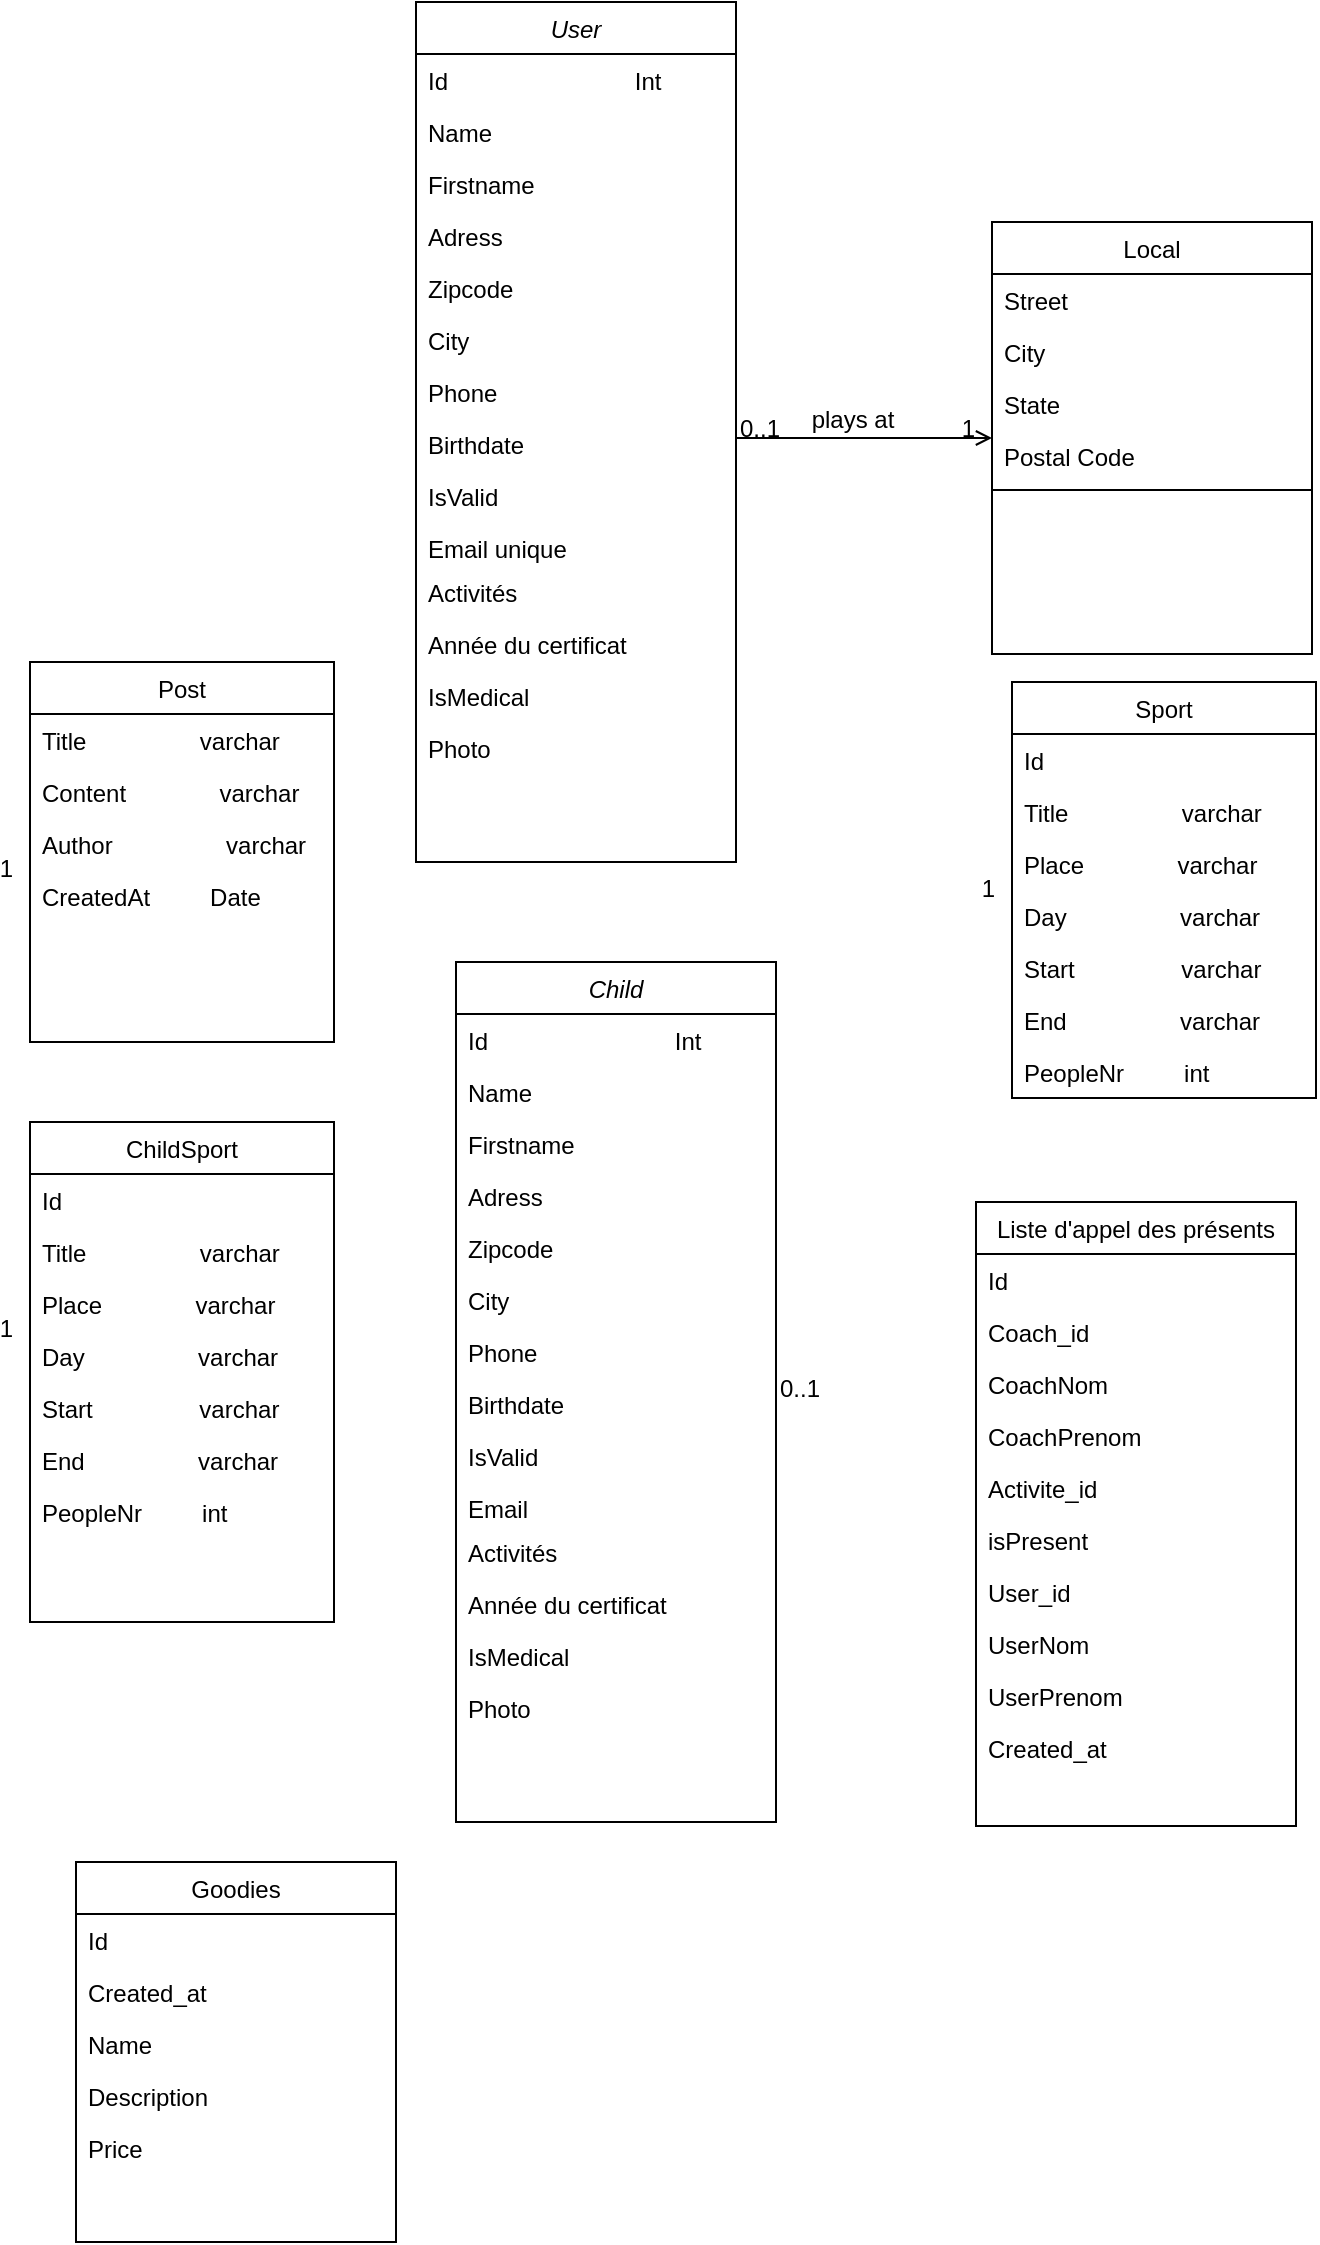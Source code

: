 <mxfile version="20.2.7" type="github">
  <diagram id="C5RBs43oDa-KdzZeNtuy" name="Page-1">
    <mxGraphModel dx="794" dy="481" grid="1" gridSize="10" guides="1" tooltips="1" connect="1" arrows="1" fold="1" page="1" pageScale="1" pageWidth="827" pageHeight="1169" math="0" shadow="0">
      <root>
        <mxCell id="WIyWlLk6GJQsqaUBKTNV-0" />
        <mxCell id="WIyWlLk6GJQsqaUBKTNV-1" parent="WIyWlLk6GJQsqaUBKTNV-0" />
        <mxCell id="zkfFHV4jXpPFQw0GAbJ--0" value="User" style="swimlane;fontStyle=2;align=center;verticalAlign=top;childLayout=stackLayout;horizontal=1;startSize=26;horizontalStack=0;resizeParent=1;resizeLast=0;collapsible=1;marginBottom=0;rounded=0;shadow=0;strokeWidth=1;" parent="WIyWlLk6GJQsqaUBKTNV-1" vertex="1">
          <mxGeometry x="220" y="10" width="160" height="430" as="geometry">
            <mxRectangle x="230" y="140" width="160" height="26" as="alternateBounds" />
          </mxGeometry>
        </mxCell>
        <mxCell id="icq_xwEPptrEV_ar8NGp-22" value="Id                            Int" style="text;align=left;verticalAlign=top;spacingLeft=4;spacingRight=4;overflow=hidden;rotatable=0;points=[[0,0.5],[1,0.5]];portConstraint=eastwest;" parent="zkfFHV4jXpPFQw0GAbJ--0" vertex="1">
          <mxGeometry y="26" width="160" height="26" as="geometry" />
        </mxCell>
        <mxCell id="zkfFHV4jXpPFQw0GAbJ--1" value="Name" style="text;align=left;verticalAlign=top;spacingLeft=4;spacingRight=4;overflow=hidden;rotatable=0;points=[[0,0.5],[1,0.5]];portConstraint=eastwest;" parent="zkfFHV4jXpPFQw0GAbJ--0" vertex="1">
          <mxGeometry y="52" width="160" height="26" as="geometry" />
        </mxCell>
        <mxCell id="zkfFHV4jXpPFQw0GAbJ--3" value="Firstname" style="text;align=left;verticalAlign=top;spacingLeft=4;spacingRight=4;overflow=hidden;rotatable=0;points=[[0,0.5],[1,0.5]];portConstraint=eastwest;rounded=0;shadow=0;html=0;" parent="zkfFHV4jXpPFQw0GAbJ--0" vertex="1">
          <mxGeometry y="78" width="160" height="26" as="geometry" />
        </mxCell>
        <mxCell id="HRObiIdfNu_M4nbcWI03-1" value="Adress" style="text;align=left;verticalAlign=top;spacingLeft=4;spacingRight=4;overflow=hidden;rotatable=0;points=[[0,0.5],[1,0.5]];portConstraint=eastwest;" parent="zkfFHV4jXpPFQw0GAbJ--0" vertex="1">
          <mxGeometry y="104" width="160" height="26" as="geometry" />
        </mxCell>
        <mxCell id="HRObiIdfNu_M4nbcWI03-2" value="Zipcode" style="text;align=left;verticalAlign=top;spacingLeft=4;spacingRight=4;overflow=hidden;rotatable=0;points=[[0,0.5],[1,0.5]];portConstraint=eastwest;" parent="zkfFHV4jXpPFQw0GAbJ--0" vertex="1">
          <mxGeometry y="130" width="160" height="26" as="geometry" />
        </mxCell>
        <mxCell id="HRObiIdfNu_M4nbcWI03-4" value="City" style="text;align=left;verticalAlign=top;spacingLeft=4;spacingRight=4;overflow=hidden;rotatable=0;points=[[0,0.5],[1,0.5]];portConstraint=eastwest;" parent="zkfFHV4jXpPFQw0GAbJ--0" vertex="1">
          <mxGeometry y="156" width="160" height="26" as="geometry" />
        </mxCell>
        <mxCell id="HRObiIdfNu_M4nbcWI03-7" value="Phone" style="text;align=left;verticalAlign=top;spacingLeft=4;spacingRight=4;overflow=hidden;rotatable=0;points=[[0,0.5],[1,0.5]];portConstraint=eastwest;" parent="zkfFHV4jXpPFQw0GAbJ--0" vertex="1">
          <mxGeometry y="182" width="160" height="26" as="geometry" />
        </mxCell>
        <mxCell id="HRObiIdfNu_M4nbcWI03-8" value="Birthdate" style="text;align=left;verticalAlign=top;spacingLeft=4;spacingRight=4;overflow=hidden;rotatable=0;points=[[0,0.5],[1,0.5]];portConstraint=eastwest;" parent="zkfFHV4jXpPFQw0GAbJ--0" vertex="1">
          <mxGeometry y="208" width="160" height="26" as="geometry" />
        </mxCell>
        <mxCell id="HRObiIdfNu_M4nbcWI03-11" value="IsValid" style="text;align=left;verticalAlign=top;spacingLeft=4;spacingRight=4;overflow=hidden;rotatable=0;points=[[0,0.5],[1,0.5]];portConstraint=eastwest;" parent="zkfFHV4jXpPFQw0GAbJ--0" vertex="1">
          <mxGeometry y="234" width="160" height="26" as="geometry" />
        </mxCell>
        <mxCell id="HRObiIdfNu_M4nbcWI03-9" value="Email unique" style="text;align=left;verticalAlign=top;spacingLeft=4;spacingRight=4;overflow=hidden;rotatable=0;points=[[0,0.5],[1,0.5]];portConstraint=eastwest;" parent="zkfFHV4jXpPFQw0GAbJ--0" vertex="1">
          <mxGeometry y="260" width="160" height="22" as="geometry" />
        </mxCell>
        <mxCell id="HRObiIdfNu_M4nbcWI03-12" value="Activités" style="text;align=left;verticalAlign=top;spacingLeft=4;spacingRight=4;overflow=hidden;rotatable=0;points=[[0,0.5],[1,0.5]];portConstraint=eastwest;" parent="zkfFHV4jXpPFQw0GAbJ--0" vertex="1">
          <mxGeometry y="282" width="160" height="26" as="geometry" />
        </mxCell>
        <mxCell id="icq_xwEPptrEV_ar8NGp-30" value="Année du certificat" style="text;align=left;verticalAlign=top;spacingLeft=4;spacingRight=4;overflow=hidden;rotatable=0;points=[[0,0.5],[1,0.5]];portConstraint=eastwest;" parent="zkfFHV4jXpPFQw0GAbJ--0" vertex="1">
          <mxGeometry y="308" width="160" height="26" as="geometry" />
        </mxCell>
        <mxCell id="oWh2XGudIslz1c0nUrt--0" value="IsMedical" style="text;align=left;verticalAlign=top;spacingLeft=4;spacingRight=4;overflow=hidden;rotatable=0;points=[[0,0.5],[1,0.5]];portConstraint=eastwest;" vertex="1" parent="zkfFHV4jXpPFQw0GAbJ--0">
          <mxGeometry y="334" width="160" height="26" as="geometry" />
        </mxCell>
        <mxCell id="icq_xwEPptrEV_ar8NGp-20" value="Photo" style="text;align=left;verticalAlign=top;spacingLeft=4;spacingRight=4;overflow=hidden;rotatable=0;points=[[0,0.5],[1,0.5]];portConstraint=eastwest;" parent="zkfFHV4jXpPFQw0GAbJ--0" vertex="1">
          <mxGeometry y="360" width="160" height="26" as="geometry" />
        </mxCell>
        <mxCell id="zkfFHV4jXpPFQw0GAbJ--17" value="Local" style="swimlane;fontStyle=0;align=center;verticalAlign=top;childLayout=stackLayout;horizontal=1;startSize=26;horizontalStack=0;resizeParent=1;resizeLast=0;collapsible=1;marginBottom=0;rounded=0;shadow=0;strokeWidth=1;" parent="WIyWlLk6GJQsqaUBKTNV-1" vertex="1">
          <mxGeometry x="508" y="120" width="160" height="216" as="geometry">
            <mxRectangle x="550" y="140" width="160" height="26" as="alternateBounds" />
          </mxGeometry>
        </mxCell>
        <mxCell id="zkfFHV4jXpPFQw0GAbJ--18" value="Street" style="text;align=left;verticalAlign=top;spacingLeft=4;spacingRight=4;overflow=hidden;rotatable=0;points=[[0,0.5],[1,0.5]];portConstraint=eastwest;" parent="zkfFHV4jXpPFQw0GAbJ--17" vertex="1">
          <mxGeometry y="26" width="160" height="26" as="geometry" />
        </mxCell>
        <mxCell id="zkfFHV4jXpPFQw0GAbJ--19" value="City" style="text;align=left;verticalAlign=top;spacingLeft=4;spacingRight=4;overflow=hidden;rotatable=0;points=[[0,0.5],[1,0.5]];portConstraint=eastwest;rounded=0;shadow=0;html=0;" parent="zkfFHV4jXpPFQw0GAbJ--17" vertex="1">
          <mxGeometry y="52" width="160" height="26" as="geometry" />
        </mxCell>
        <mxCell id="zkfFHV4jXpPFQw0GAbJ--20" value="State" style="text;align=left;verticalAlign=top;spacingLeft=4;spacingRight=4;overflow=hidden;rotatable=0;points=[[0,0.5],[1,0.5]];portConstraint=eastwest;rounded=0;shadow=0;html=0;" parent="zkfFHV4jXpPFQw0GAbJ--17" vertex="1">
          <mxGeometry y="78" width="160" height="26" as="geometry" />
        </mxCell>
        <mxCell id="zkfFHV4jXpPFQw0GAbJ--21" value="Postal Code" style="text;align=left;verticalAlign=top;spacingLeft=4;spacingRight=4;overflow=hidden;rotatable=0;points=[[0,0.5],[1,0.5]];portConstraint=eastwest;rounded=0;shadow=0;html=0;" parent="zkfFHV4jXpPFQw0GAbJ--17" vertex="1">
          <mxGeometry y="104" width="160" height="26" as="geometry" />
        </mxCell>
        <mxCell id="zkfFHV4jXpPFQw0GAbJ--23" value="" style="line;html=1;strokeWidth=1;align=left;verticalAlign=middle;spacingTop=-1;spacingLeft=3;spacingRight=3;rotatable=0;labelPosition=right;points=[];portConstraint=eastwest;" parent="zkfFHV4jXpPFQw0GAbJ--17" vertex="1">
          <mxGeometry y="130" width="160" height="8" as="geometry" />
        </mxCell>
        <mxCell id="zkfFHV4jXpPFQw0GAbJ--26" value="" style="endArrow=open;shadow=0;strokeWidth=1;rounded=0;endFill=1;edgeStyle=elbowEdgeStyle;elbow=vertical;" parent="WIyWlLk6GJQsqaUBKTNV-1" source="zkfFHV4jXpPFQw0GAbJ--0" target="zkfFHV4jXpPFQw0GAbJ--17" edge="1">
          <mxGeometry x="0.5" y="41" relative="1" as="geometry">
            <mxPoint x="380" y="192" as="sourcePoint" />
            <mxPoint x="540" y="192" as="targetPoint" />
            <mxPoint x="-40" y="32" as="offset" />
          </mxGeometry>
        </mxCell>
        <mxCell id="zkfFHV4jXpPFQw0GAbJ--27" value="0..1" style="resizable=0;align=left;verticalAlign=bottom;labelBackgroundColor=none;fontSize=12;" parent="zkfFHV4jXpPFQw0GAbJ--26" connectable="0" vertex="1">
          <mxGeometry x="-1" relative="1" as="geometry">
            <mxPoint y="4" as="offset" />
          </mxGeometry>
        </mxCell>
        <mxCell id="zkfFHV4jXpPFQw0GAbJ--28" value="1" style="resizable=0;align=right;verticalAlign=bottom;labelBackgroundColor=none;fontSize=12;" parent="zkfFHV4jXpPFQw0GAbJ--26" connectable="0" vertex="1">
          <mxGeometry x="1" relative="1" as="geometry">
            <mxPoint x="-7" y="4" as="offset" />
          </mxGeometry>
        </mxCell>
        <mxCell id="zkfFHV4jXpPFQw0GAbJ--29" value="plays at" style="text;html=1;resizable=0;points=[];;align=center;verticalAlign=middle;labelBackgroundColor=none;rounded=0;shadow=0;strokeWidth=1;fontSize=12;" parent="zkfFHV4jXpPFQw0GAbJ--26" vertex="1" connectable="0">
          <mxGeometry x="0.5" y="49" relative="1" as="geometry">
            <mxPoint x="-38" y="40" as="offset" />
          </mxGeometry>
        </mxCell>
        <mxCell id="oWh2XGudIslz1c0nUrt--16" value="0..1" style="resizable=0;align=left;verticalAlign=bottom;labelBackgroundColor=none;fontSize=12;" connectable="0" vertex="1" parent="zkfFHV4jXpPFQw0GAbJ--26">
          <mxGeometry x="-1" relative="1" as="geometry">
            <mxPoint x="20" y="484" as="offset" />
          </mxGeometry>
        </mxCell>
        <mxCell id="HRObiIdfNu_M4nbcWI03-18" value="Sport" style="swimlane;fontStyle=0;align=center;verticalAlign=top;childLayout=stackLayout;horizontal=1;startSize=26;horizontalStack=0;resizeParent=1;resizeLast=0;collapsible=1;marginBottom=0;rounded=0;shadow=0;strokeWidth=1;" parent="WIyWlLk6GJQsqaUBKTNV-1" vertex="1">
          <mxGeometry x="518" y="350" width="152" height="208" as="geometry">
            <mxRectangle x="550" y="140" width="160" height="26" as="alternateBounds" />
          </mxGeometry>
        </mxCell>
        <mxCell id="oWh2XGudIslz1c0nUrt--29" value="Id" style="text;align=left;verticalAlign=top;spacingLeft=4;spacingRight=4;overflow=hidden;rotatable=0;points=[[0,0.5],[1,0.5]];portConstraint=eastwest;" vertex="1" parent="HRObiIdfNu_M4nbcWI03-18">
          <mxGeometry y="26" width="152" height="26" as="geometry" />
        </mxCell>
        <mxCell id="HRObiIdfNu_M4nbcWI03-28" value="Title                 varchar" style="text;align=left;verticalAlign=top;spacingLeft=4;spacingRight=4;overflow=hidden;rotatable=0;points=[[0,0.5],[1,0.5]];portConstraint=eastwest;rounded=0;shadow=0;html=0;" parent="HRObiIdfNu_M4nbcWI03-18" vertex="1">
          <mxGeometry y="52" width="152" height="26" as="geometry" />
        </mxCell>
        <mxCell id="HRObiIdfNu_M4nbcWI03-27" value="Place              varchar" style="text;align=left;verticalAlign=top;spacingLeft=4;spacingRight=4;overflow=hidden;rotatable=0;points=[[0,0.5],[1,0.5]];portConstraint=eastwest;rounded=0;shadow=0;html=0;" parent="HRObiIdfNu_M4nbcWI03-18" vertex="1">
          <mxGeometry y="78" width="152" height="26" as="geometry" />
        </mxCell>
        <mxCell id="HRObiIdfNu_M4nbcWI03-29" value="Day                 varchar" style="text;align=left;verticalAlign=top;spacingLeft=4;spacingRight=4;overflow=hidden;rotatable=0;points=[[0,0.5],[1,0.5]];portConstraint=eastwest;rounded=0;shadow=0;html=0;" parent="HRObiIdfNu_M4nbcWI03-18" vertex="1">
          <mxGeometry y="104" width="152" height="26" as="geometry" />
        </mxCell>
        <mxCell id="HRObiIdfNu_M4nbcWI03-30" value="Start                varchar" style="text;align=left;verticalAlign=top;spacingLeft=4;spacingRight=4;overflow=hidden;rotatable=0;points=[[0,0.5],[1,0.5]];portConstraint=eastwest;rounded=0;shadow=0;html=0;" parent="HRObiIdfNu_M4nbcWI03-18" vertex="1">
          <mxGeometry y="130" width="152" height="26" as="geometry" />
        </mxCell>
        <mxCell id="HRObiIdfNu_M4nbcWI03-31" value="End                 varchar" style="text;align=left;verticalAlign=top;spacingLeft=4;spacingRight=4;overflow=hidden;rotatable=0;points=[[0,0.5],[1,0.5]];portConstraint=eastwest;rounded=0;shadow=0;html=0;" parent="HRObiIdfNu_M4nbcWI03-18" vertex="1">
          <mxGeometry y="156" width="152" height="26" as="geometry" />
        </mxCell>
        <mxCell id="HRObiIdfNu_M4nbcWI03-32" value="PeopleNr         int" style="text;align=left;verticalAlign=top;spacingLeft=4;spacingRight=4;overflow=hidden;rotatable=0;points=[[0,0.5],[1,0.5]];portConstraint=eastwest;rounded=0;shadow=0;html=0;" parent="HRObiIdfNu_M4nbcWI03-18" vertex="1">
          <mxGeometry y="182" width="152" height="26" as="geometry" />
        </mxCell>
        <mxCell id="HRObiIdfNu_M4nbcWI03-24" value="1" style="resizable=0;align=right;verticalAlign=bottom;labelBackgroundColor=none;fontSize=12;" parent="WIyWlLk6GJQsqaUBKTNV-1" connectable="0" vertex="1">
          <mxGeometry x="511" y="462" as="geometry" />
        </mxCell>
        <mxCell id="icq_xwEPptrEV_ar8NGp-4" value="Liste d&#39;appel des présents" style="swimlane;fontStyle=0;align=center;verticalAlign=top;childLayout=stackLayout;horizontal=1;startSize=26;horizontalStack=0;resizeParent=1;resizeLast=0;collapsible=1;marginBottom=0;rounded=0;shadow=0;strokeWidth=1;" parent="WIyWlLk6GJQsqaUBKTNV-1" vertex="1">
          <mxGeometry x="500" y="610" width="160" height="312" as="geometry">
            <mxRectangle x="340" y="380" width="170" height="26" as="alternateBounds" />
          </mxGeometry>
        </mxCell>
        <mxCell id="icq_xwEPptrEV_ar8NGp-5" value="Id" style="text;align=left;verticalAlign=top;spacingLeft=4;spacingRight=4;overflow=hidden;rotatable=0;points=[[0,0.5],[1,0.5]];portConstraint=eastwest;" parent="icq_xwEPptrEV_ar8NGp-4" vertex="1">
          <mxGeometry y="26" width="160" height="26" as="geometry" />
        </mxCell>
        <mxCell id="icq_xwEPptrEV_ar8NGp-6" value="Coach_id" style="text;align=left;verticalAlign=top;spacingLeft=4;spacingRight=4;overflow=hidden;rotatable=0;points=[[0,0.5],[1,0.5]];portConstraint=eastwest;" parent="icq_xwEPptrEV_ar8NGp-4" vertex="1">
          <mxGeometry y="52" width="160" height="26" as="geometry" />
        </mxCell>
        <mxCell id="icq_xwEPptrEV_ar8NGp-28" value="CoachNom&#xa;" style="text;align=left;verticalAlign=top;spacingLeft=4;spacingRight=4;overflow=hidden;rotatable=0;points=[[0,0.5],[1,0.5]];portConstraint=eastwest;" parent="icq_xwEPptrEV_ar8NGp-4" vertex="1">
          <mxGeometry y="78" width="160" height="26" as="geometry" />
        </mxCell>
        <mxCell id="icq_xwEPptrEV_ar8NGp-29" value="CoachPrenom" style="text;align=left;verticalAlign=top;spacingLeft=4;spacingRight=4;overflow=hidden;rotatable=0;points=[[0,0.5],[1,0.5]];portConstraint=eastwest;" parent="icq_xwEPptrEV_ar8NGp-4" vertex="1">
          <mxGeometry y="104" width="160" height="26" as="geometry" />
        </mxCell>
        <mxCell id="icq_xwEPptrEV_ar8NGp-16" value="Activite_id" style="text;align=left;verticalAlign=top;spacingLeft=4;spacingRight=4;overflow=hidden;rotatable=0;points=[[0,0.5],[1,0.5]];portConstraint=eastwest;" parent="icq_xwEPptrEV_ar8NGp-4" vertex="1">
          <mxGeometry y="130" width="160" height="26" as="geometry" />
        </mxCell>
        <mxCell id="icq_xwEPptrEV_ar8NGp-17" value="isPresent" style="text;align=left;verticalAlign=top;spacingLeft=4;spacingRight=4;overflow=hidden;rotatable=0;points=[[0,0.5],[1,0.5]];portConstraint=eastwest;" parent="icq_xwEPptrEV_ar8NGp-4" vertex="1">
          <mxGeometry y="156" width="160" height="26" as="geometry" />
        </mxCell>
        <mxCell id="icq_xwEPptrEV_ar8NGp-18" value="User_id" style="text;align=left;verticalAlign=top;spacingLeft=4;spacingRight=4;overflow=hidden;rotatable=0;points=[[0,0.5],[1,0.5]];portConstraint=eastwest;" parent="icq_xwEPptrEV_ar8NGp-4" vertex="1">
          <mxGeometry y="182" width="160" height="26" as="geometry" />
        </mxCell>
        <mxCell id="icq_xwEPptrEV_ar8NGp-26" value="UserNom&#xa;" style="text;align=left;verticalAlign=top;spacingLeft=4;spacingRight=4;overflow=hidden;rotatable=0;points=[[0,0.5],[1,0.5]];portConstraint=eastwest;" parent="icq_xwEPptrEV_ar8NGp-4" vertex="1">
          <mxGeometry y="208" width="160" height="26" as="geometry" />
        </mxCell>
        <mxCell id="icq_xwEPptrEV_ar8NGp-27" value="UserPrenom" style="text;align=left;verticalAlign=top;spacingLeft=4;spacingRight=4;overflow=hidden;rotatable=0;points=[[0,0.5],[1,0.5]];portConstraint=eastwest;" parent="icq_xwEPptrEV_ar8NGp-4" vertex="1">
          <mxGeometry y="234" width="160" height="26" as="geometry" />
        </mxCell>
        <mxCell id="icq_xwEPptrEV_ar8NGp-19" value="Created_at" style="text;align=left;verticalAlign=top;spacingLeft=4;spacingRight=4;overflow=hidden;rotatable=0;points=[[0,0.5],[1,0.5]];portConstraint=eastwest;" parent="icq_xwEPptrEV_ar8NGp-4" vertex="1">
          <mxGeometry y="260" width="160" height="26" as="geometry" />
        </mxCell>
        <mxCell id="icq_xwEPptrEV_ar8NGp-8" value="Goodies" style="swimlane;fontStyle=0;align=center;verticalAlign=top;childLayout=stackLayout;horizontal=1;startSize=26;horizontalStack=0;resizeParent=1;resizeLast=0;collapsible=1;marginBottom=0;rounded=0;shadow=0;strokeWidth=1;" parent="WIyWlLk6GJQsqaUBKTNV-1" vertex="1">
          <mxGeometry x="50" y="940" width="160" height="190" as="geometry">
            <mxRectangle x="340" y="380" width="170" height="26" as="alternateBounds" />
          </mxGeometry>
        </mxCell>
        <mxCell id="icq_xwEPptrEV_ar8NGp-9" value="Id" style="text;align=left;verticalAlign=top;spacingLeft=4;spacingRight=4;overflow=hidden;rotatable=0;points=[[0,0.5],[1,0.5]];portConstraint=eastwest;" parent="icq_xwEPptrEV_ar8NGp-8" vertex="1">
          <mxGeometry y="26" width="160" height="26" as="geometry" />
        </mxCell>
        <mxCell id="icq_xwEPptrEV_ar8NGp-10" value="Created_at" style="text;align=left;verticalAlign=top;spacingLeft=4;spacingRight=4;overflow=hidden;rotatable=0;points=[[0,0.5],[1,0.5]];portConstraint=eastwest;" parent="icq_xwEPptrEV_ar8NGp-8" vertex="1">
          <mxGeometry y="52" width="160" height="26" as="geometry" />
        </mxCell>
        <mxCell id="icq_xwEPptrEV_ar8NGp-11" value="Name" style="text;align=left;verticalAlign=top;spacingLeft=4;spacingRight=4;overflow=hidden;rotatable=0;points=[[0,0.5],[1,0.5]];portConstraint=eastwest;" parent="icq_xwEPptrEV_ar8NGp-8" vertex="1">
          <mxGeometry y="78" width="160" height="26" as="geometry" />
        </mxCell>
        <mxCell id="icq_xwEPptrEV_ar8NGp-14" value="Description" style="text;align=left;verticalAlign=top;spacingLeft=4;spacingRight=4;overflow=hidden;rotatable=0;points=[[0,0.5],[1,0.5]];portConstraint=eastwest;" parent="icq_xwEPptrEV_ar8NGp-8" vertex="1">
          <mxGeometry y="104" width="160" height="26" as="geometry" />
        </mxCell>
        <mxCell id="icq_xwEPptrEV_ar8NGp-24" value="Price" style="text;align=left;verticalAlign=top;spacingLeft=4;spacingRight=4;overflow=hidden;rotatable=0;points=[[0,0.5],[1,0.5]];portConstraint=eastwest;" parent="icq_xwEPptrEV_ar8NGp-8" vertex="1">
          <mxGeometry y="130" width="160" height="26" as="geometry" />
        </mxCell>
        <mxCell id="5kGfSjDgFeZyplzavMap-0" value="Post" style="swimlane;fontStyle=0;align=center;verticalAlign=top;childLayout=stackLayout;horizontal=1;startSize=26;horizontalStack=0;resizeParent=1;resizeLast=0;collapsible=1;marginBottom=0;rounded=0;shadow=0;strokeWidth=1;" parent="WIyWlLk6GJQsqaUBKTNV-1" vertex="1">
          <mxGeometry x="27" y="340" width="152" height="190" as="geometry">
            <mxRectangle x="550" y="140" width="160" height="26" as="alternateBounds" />
          </mxGeometry>
        </mxCell>
        <mxCell id="5kGfSjDgFeZyplzavMap-1" value="Title                 varchar" style="text;align=left;verticalAlign=top;spacingLeft=4;spacingRight=4;overflow=hidden;rotatable=0;points=[[0,0.5],[1,0.5]];portConstraint=eastwest;rounded=0;shadow=0;html=0;" parent="5kGfSjDgFeZyplzavMap-0" vertex="1">
          <mxGeometry y="26" width="152" height="26" as="geometry" />
        </mxCell>
        <mxCell id="5kGfSjDgFeZyplzavMap-2" value="Content              varchar" style="text;align=left;verticalAlign=top;spacingLeft=4;spacingRight=4;overflow=hidden;rotatable=0;points=[[0,0.5],[1,0.5]];portConstraint=eastwest;rounded=0;shadow=0;html=0;" parent="5kGfSjDgFeZyplzavMap-0" vertex="1">
          <mxGeometry y="52" width="152" height="26" as="geometry" />
        </mxCell>
        <mxCell id="5kGfSjDgFeZyplzavMap-3" value="Author                 varchar" style="text;align=left;verticalAlign=top;spacingLeft=4;spacingRight=4;overflow=hidden;rotatable=0;points=[[0,0.5],[1,0.5]];portConstraint=eastwest;rounded=0;shadow=0;html=0;" parent="5kGfSjDgFeZyplzavMap-0" vertex="1">
          <mxGeometry y="78" width="152" height="26" as="geometry" />
        </mxCell>
        <mxCell id="5kGfSjDgFeZyplzavMap-4" value="CreatedAt         Date" style="text;align=left;verticalAlign=top;spacingLeft=4;spacingRight=4;overflow=hidden;rotatable=0;points=[[0,0.5],[1,0.5]];portConstraint=eastwest;rounded=0;shadow=0;html=0;" parent="5kGfSjDgFeZyplzavMap-0" vertex="1">
          <mxGeometry y="104" width="152" height="26" as="geometry" />
        </mxCell>
        <mxCell id="5kGfSjDgFeZyplzavMap-7" value="1" style="resizable=0;align=right;verticalAlign=bottom;labelBackgroundColor=none;fontSize=12;" parent="WIyWlLk6GJQsqaUBKTNV-1" connectable="0" vertex="1">
          <mxGeometry x="20" y="452" as="geometry" />
        </mxCell>
        <mxCell id="oWh2XGudIslz1c0nUrt--1" value="Child" style="swimlane;fontStyle=2;align=center;verticalAlign=top;childLayout=stackLayout;horizontal=1;startSize=26;horizontalStack=0;resizeParent=1;resizeLast=0;collapsible=1;marginBottom=0;rounded=0;shadow=0;strokeWidth=1;" vertex="1" parent="WIyWlLk6GJQsqaUBKTNV-1">
          <mxGeometry x="240" y="490" width="160" height="430" as="geometry">
            <mxRectangle x="230" y="140" width="160" height="26" as="alternateBounds" />
          </mxGeometry>
        </mxCell>
        <mxCell id="oWh2XGudIslz1c0nUrt--2" value="Id                            Int" style="text;align=left;verticalAlign=top;spacingLeft=4;spacingRight=4;overflow=hidden;rotatable=0;points=[[0,0.5],[1,0.5]];portConstraint=eastwest;" vertex="1" parent="oWh2XGudIslz1c0nUrt--1">
          <mxGeometry y="26" width="160" height="26" as="geometry" />
        </mxCell>
        <mxCell id="oWh2XGudIslz1c0nUrt--3" value="Name" style="text;align=left;verticalAlign=top;spacingLeft=4;spacingRight=4;overflow=hidden;rotatable=0;points=[[0,0.5],[1,0.5]];portConstraint=eastwest;" vertex="1" parent="oWh2XGudIslz1c0nUrt--1">
          <mxGeometry y="52" width="160" height="26" as="geometry" />
        </mxCell>
        <mxCell id="oWh2XGudIslz1c0nUrt--4" value="Firstname" style="text;align=left;verticalAlign=top;spacingLeft=4;spacingRight=4;overflow=hidden;rotatable=0;points=[[0,0.5],[1,0.5]];portConstraint=eastwest;rounded=0;shadow=0;html=0;" vertex="1" parent="oWh2XGudIslz1c0nUrt--1">
          <mxGeometry y="78" width="160" height="26" as="geometry" />
        </mxCell>
        <mxCell id="oWh2XGudIslz1c0nUrt--5" value="Adress" style="text;align=left;verticalAlign=top;spacingLeft=4;spacingRight=4;overflow=hidden;rotatable=0;points=[[0,0.5],[1,0.5]];portConstraint=eastwest;" vertex="1" parent="oWh2XGudIslz1c0nUrt--1">
          <mxGeometry y="104" width="160" height="26" as="geometry" />
        </mxCell>
        <mxCell id="oWh2XGudIslz1c0nUrt--6" value="Zipcode" style="text;align=left;verticalAlign=top;spacingLeft=4;spacingRight=4;overflow=hidden;rotatable=0;points=[[0,0.5],[1,0.5]];portConstraint=eastwest;" vertex="1" parent="oWh2XGudIslz1c0nUrt--1">
          <mxGeometry y="130" width="160" height="26" as="geometry" />
        </mxCell>
        <mxCell id="oWh2XGudIslz1c0nUrt--7" value="City" style="text;align=left;verticalAlign=top;spacingLeft=4;spacingRight=4;overflow=hidden;rotatable=0;points=[[0,0.5],[1,0.5]];portConstraint=eastwest;" vertex="1" parent="oWh2XGudIslz1c0nUrt--1">
          <mxGeometry y="156" width="160" height="26" as="geometry" />
        </mxCell>
        <mxCell id="oWh2XGudIslz1c0nUrt--8" value="Phone" style="text;align=left;verticalAlign=top;spacingLeft=4;spacingRight=4;overflow=hidden;rotatable=0;points=[[0,0.5],[1,0.5]];portConstraint=eastwest;" vertex="1" parent="oWh2XGudIslz1c0nUrt--1">
          <mxGeometry y="182" width="160" height="26" as="geometry" />
        </mxCell>
        <mxCell id="oWh2XGudIslz1c0nUrt--9" value="Birthdate" style="text;align=left;verticalAlign=top;spacingLeft=4;spacingRight=4;overflow=hidden;rotatable=0;points=[[0,0.5],[1,0.5]];portConstraint=eastwest;" vertex="1" parent="oWh2XGudIslz1c0nUrt--1">
          <mxGeometry y="208" width="160" height="26" as="geometry" />
        </mxCell>
        <mxCell id="oWh2XGudIslz1c0nUrt--10" value="IsValid" style="text;align=left;verticalAlign=top;spacingLeft=4;spacingRight=4;overflow=hidden;rotatable=0;points=[[0,0.5],[1,0.5]];portConstraint=eastwest;" vertex="1" parent="oWh2XGudIslz1c0nUrt--1">
          <mxGeometry y="234" width="160" height="26" as="geometry" />
        </mxCell>
        <mxCell id="oWh2XGudIslz1c0nUrt--11" value="Email " style="text;align=left;verticalAlign=top;spacingLeft=4;spacingRight=4;overflow=hidden;rotatable=0;points=[[0,0.5],[1,0.5]];portConstraint=eastwest;" vertex="1" parent="oWh2XGudIslz1c0nUrt--1">
          <mxGeometry y="260" width="160" height="22" as="geometry" />
        </mxCell>
        <mxCell id="oWh2XGudIslz1c0nUrt--12" value="Activités" style="text;align=left;verticalAlign=top;spacingLeft=4;spacingRight=4;overflow=hidden;rotatable=0;points=[[0,0.5],[1,0.5]];portConstraint=eastwest;" vertex="1" parent="oWh2XGudIslz1c0nUrt--1">
          <mxGeometry y="282" width="160" height="26" as="geometry" />
        </mxCell>
        <mxCell id="oWh2XGudIslz1c0nUrt--13" value="Année du certificat" style="text;align=left;verticalAlign=top;spacingLeft=4;spacingRight=4;overflow=hidden;rotatable=0;points=[[0,0.5],[1,0.5]];portConstraint=eastwest;" vertex="1" parent="oWh2XGudIslz1c0nUrt--1">
          <mxGeometry y="308" width="160" height="26" as="geometry" />
        </mxCell>
        <mxCell id="oWh2XGudIslz1c0nUrt--14" value="IsMedical" style="text;align=left;verticalAlign=top;spacingLeft=4;spacingRight=4;overflow=hidden;rotatable=0;points=[[0,0.5],[1,0.5]];portConstraint=eastwest;" vertex="1" parent="oWh2XGudIslz1c0nUrt--1">
          <mxGeometry y="334" width="160" height="26" as="geometry" />
        </mxCell>
        <mxCell id="oWh2XGudIslz1c0nUrt--15" value="Photo" style="text;align=left;verticalAlign=top;spacingLeft=4;spacingRight=4;overflow=hidden;rotatable=0;points=[[0,0.5],[1,0.5]];portConstraint=eastwest;" vertex="1" parent="oWh2XGudIslz1c0nUrt--1">
          <mxGeometry y="360" width="160" height="26" as="geometry" />
        </mxCell>
        <mxCell id="oWh2XGudIslz1c0nUrt--18" value="ChildSport" style="swimlane;fontStyle=0;align=center;verticalAlign=top;childLayout=stackLayout;horizontal=1;startSize=26;horizontalStack=0;resizeParent=1;resizeLast=0;collapsible=1;marginBottom=0;rounded=0;shadow=0;strokeWidth=1;" vertex="1" parent="WIyWlLk6GJQsqaUBKTNV-1">
          <mxGeometry x="27" y="570" width="152" height="250" as="geometry">
            <mxRectangle x="550" y="140" width="160" height="26" as="alternateBounds" />
          </mxGeometry>
        </mxCell>
        <mxCell id="oWh2XGudIslz1c0nUrt--28" value="Id" style="text;align=left;verticalAlign=top;spacingLeft=4;spacingRight=4;overflow=hidden;rotatable=0;points=[[0,0.5],[1,0.5]];portConstraint=eastwest;" vertex="1" parent="oWh2XGudIslz1c0nUrt--18">
          <mxGeometry y="26" width="152" height="26" as="geometry" />
        </mxCell>
        <mxCell id="oWh2XGudIslz1c0nUrt--19" value="Title                 varchar" style="text;align=left;verticalAlign=top;spacingLeft=4;spacingRight=4;overflow=hidden;rotatable=0;points=[[0,0.5],[1,0.5]];portConstraint=eastwest;rounded=0;shadow=0;html=0;" vertex="1" parent="oWh2XGudIslz1c0nUrt--18">
          <mxGeometry y="52" width="152" height="26" as="geometry" />
        </mxCell>
        <mxCell id="oWh2XGudIslz1c0nUrt--20" value="Place              varchar" style="text;align=left;verticalAlign=top;spacingLeft=4;spacingRight=4;overflow=hidden;rotatable=0;points=[[0,0.5],[1,0.5]];portConstraint=eastwest;rounded=0;shadow=0;html=0;" vertex="1" parent="oWh2XGudIslz1c0nUrt--18">
          <mxGeometry y="78" width="152" height="26" as="geometry" />
        </mxCell>
        <mxCell id="oWh2XGudIslz1c0nUrt--21" value="Day                 varchar" style="text;align=left;verticalAlign=top;spacingLeft=4;spacingRight=4;overflow=hidden;rotatable=0;points=[[0,0.5],[1,0.5]];portConstraint=eastwest;rounded=0;shadow=0;html=0;" vertex="1" parent="oWh2XGudIslz1c0nUrt--18">
          <mxGeometry y="104" width="152" height="26" as="geometry" />
        </mxCell>
        <mxCell id="oWh2XGudIslz1c0nUrt--22" value="Start                varchar" style="text;align=left;verticalAlign=top;spacingLeft=4;spacingRight=4;overflow=hidden;rotatable=0;points=[[0,0.5],[1,0.5]];portConstraint=eastwest;rounded=0;shadow=0;html=0;" vertex="1" parent="oWh2XGudIslz1c0nUrt--18">
          <mxGeometry y="130" width="152" height="26" as="geometry" />
        </mxCell>
        <mxCell id="oWh2XGudIslz1c0nUrt--23" value="End                 varchar" style="text;align=left;verticalAlign=top;spacingLeft=4;spacingRight=4;overflow=hidden;rotatable=0;points=[[0,0.5],[1,0.5]];portConstraint=eastwest;rounded=0;shadow=0;html=0;" vertex="1" parent="oWh2XGudIslz1c0nUrt--18">
          <mxGeometry y="156" width="152" height="26" as="geometry" />
        </mxCell>
        <mxCell id="oWh2XGudIslz1c0nUrt--24" value="PeopleNr         int" style="text;align=left;verticalAlign=top;spacingLeft=4;spacingRight=4;overflow=hidden;rotatable=0;points=[[0,0.5],[1,0.5]];portConstraint=eastwest;rounded=0;shadow=0;html=0;" vertex="1" parent="oWh2XGudIslz1c0nUrt--18">
          <mxGeometry y="182" width="152" height="26" as="geometry" />
        </mxCell>
        <mxCell id="oWh2XGudIslz1c0nUrt--25" value="1" style="resizable=0;align=right;verticalAlign=bottom;labelBackgroundColor=none;fontSize=12;" connectable="0" vertex="1" parent="WIyWlLk6GJQsqaUBKTNV-1">
          <mxGeometry x="20" y="682" as="geometry" />
        </mxCell>
      </root>
    </mxGraphModel>
  </diagram>
</mxfile>
